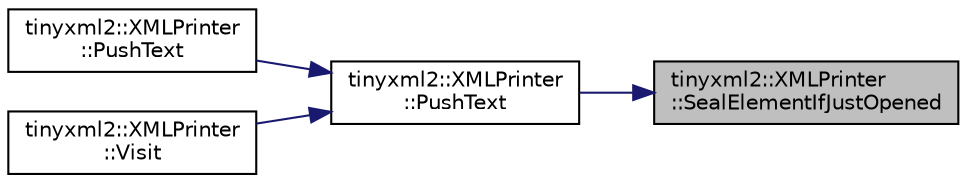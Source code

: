 digraph "tinyxml2::XMLPrinter::SealElementIfJustOpened"
{
 // LATEX_PDF_SIZE
  edge [fontname="Helvetica",fontsize="10",labelfontname="Helvetica",labelfontsize="10"];
  node [fontname="Helvetica",fontsize="10",shape=record];
  rankdir="RL";
  Node1 [label="tinyxml2::XMLPrinter\l::SealElementIfJustOpened",height=0.2,width=0.4,color="black", fillcolor="grey75", style="filled", fontcolor="black",tooltip=" "];
  Node1 -> Node2 [dir="back",color="midnightblue",fontsize="10",style="solid",fontname="Helvetica"];
  Node2 [label="tinyxml2::XMLPrinter\l::PushText",height=0.2,width=0.4,color="black", fillcolor="white", style="filled",URL="$classtinyxml2_1_1XMLPrinter.html#a1cc16a9362df4332012cb13cff6441b3",tooltip="Add a text node."];
  Node2 -> Node3 [dir="back",color="midnightblue",fontsize="10",style="solid",fontname="Helvetica"];
  Node3 [label="tinyxml2::XMLPrinter\l::PushText",height=0.2,width=0.4,color="black", fillcolor="white", style="filled",URL="$classtinyxml2_1_1XMLPrinter.html#a96b0a0bfe105154a0a6c37d725258f0a",tooltip="Add a text node from a signed 64bit integer."];
  Node2 -> Node4 [dir="back",color="midnightblue",fontsize="10",style="solid",fontname="Helvetica"];
  Node4 [label="tinyxml2::XMLPrinter\l::Visit",height=0.2,width=0.4,color="black", fillcolor="white", style="filled",URL="$classtinyxml2_1_1XMLPrinter.html#adc0e42b4f6fcb90a95630c79575d030b",tooltip="Visit a text node."];
}
